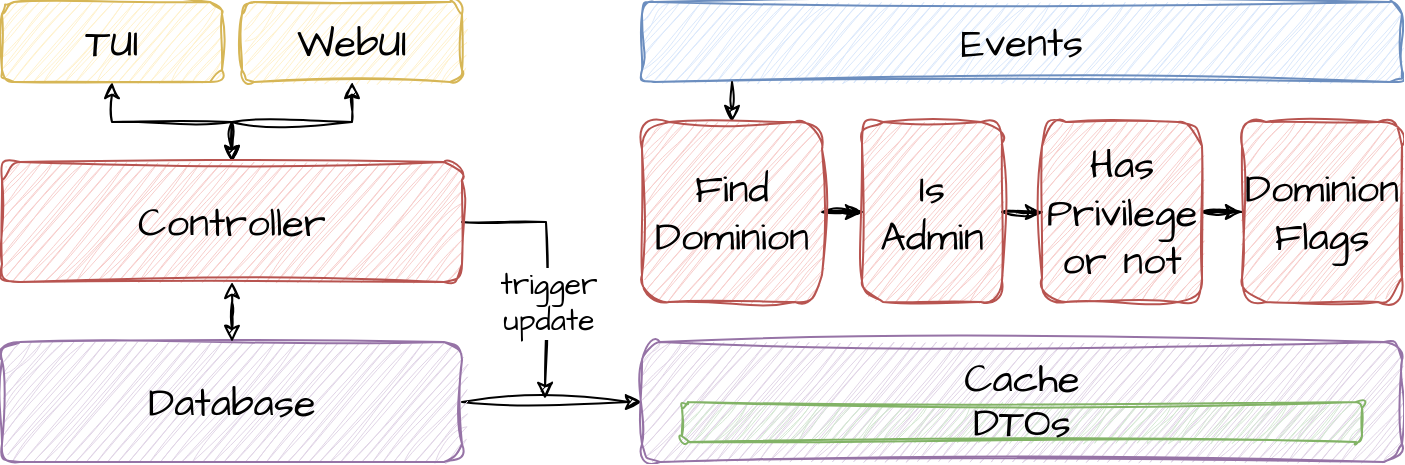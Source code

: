 <mxfile version="20.8.16" type="device"><diagram name="第 1 页" id="TAprC_qEjeDnN3pvnCCR"><mxGraphModel dx="821" dy="534" grid="0" gridSize="10" guides="1" tooltips="1" connect="1" arrows="1" fold="1" page="1" pageScale="1" pageWidth="4681" pageHeight="3300" math="0" shadow="0"><root><mxCell id="0"/><mxCell id="1" parent="0"/><mxCell id="YYgCJ7rPqw4R10Lnk6yf-20" value="" style="edgeStyle=orthogonalEdgeStyle;rounded=0;sketch=1;hachureGap=4;jiggle=2;curveFitting=1;orthogonalLoop=1;jettySize=auto;html=1;fontFamily=Architects Daughter;fontSource=https%3A%2F%2Ffonts.googleapis.com%2Fcss%3Ffamily%3DArchitects%2BDaughter;fontSize=16;startArrow=classic;startFill=1;" edge="1" parent="1" source="YYgCJ7rPqw4R10Lnk6yf-8" target="YYgCJ7rPqw4R10Lnk6yf-13"><mxGeometry relative="1" as="geometry"><Array as="points"><mxPoint x="605" y="360"/><mxPoint x="665" y="360"/></Array></mxGeometry></mxCell><mxCell id="YYgCJ7rPqw4R10Lnk6yf-8" value="TUI" style="rounded=1;whiteSpace=wrap;html=1;sketch=1;hachureGap=4;jiggle=2;curveFitting=1;fontFamily=Architects Daughter;fontSource=https%3A%2F%2Ffonts.googleapis.com%2Fcss%3Ffamily%3DArchitects%2BDaughter;fontSize=20;fillColor=#fff2cc;strokeColor=#d6b656;" vertex="1" parent="1"><mxGeometry x="550" y="300" width="110" height="40" as="geometry"/></mxCell><mxCell id="YYgCJ7rPqw4R10Lnk6yf-21" value="" style="edgeStyle=orthogonalEdgeStyle;rounded=0;sketch=1;hachureGap=4;jiggle=2;curveFitting=1;orthogonalLoop=1;jettySize=auto;html=1;fontFamily=Architects Daughter;fontSource=https%3A%2F%2Ffonts.googleapis.com%2Fcss%3Ffamily%3DArchitects%2BDaughter;fontSize=16;startArrow=classic;startFill=1;" edge="1" parent="1" source="YYgCJ7rPqw4R10Lnk6yf-10" target="YYgCJ7rPqw4R10Lnk6yf-13"><mxGeometry relative="1" as="geometry"><Array as="points"><mxPoint x="725" y="360"/><mxPoint x="665" y="360"/></Array></mxGeometry></mxCell><mxCell id="YYgCJ7rPqw4R10Lnk6yf-10" value="WebUI" style="rounded=1;whiteSpace=wrap;html=1;sketch=1;hachureGap=4;jiggle=2;curveFitting=1;fontFamily=Architects Daughter;fontSource=https%3A%2F%2Ffonts.googleapis.com%2Fcss%3Ffamily%3DArchitects%2BDaughter;fontSize=20;fillColor=#fff2cc;strokeColor=#d6b656;" vertex="1" parent="1"><mxGeometry x="670" y="300" width="110" height="40" as="geometry"/></mxCell><mxCell id="YYgCJ7rPqw4R10Lnk6yf-31" style="edgeStyle=orthogonalEdgeStyle;rounded=0;sketch=1;hachureGap=4;jiggle=2;curveFitting=1;orthogonalLoop=1;jettySize=auto;html=1;entryX=0;entryY=0.5;entryDx=0;entryDy=0;fontFamily=Architects Daughter;fontSource=https%3A%2F%2Ffonts.googleapis.com%2Fcss%3Ffamily%3DArchitects%2BDaughter;fontSize=16;startArrow=none;startFill=0;" edge="1" parent="1" source="YYgCJ7rPqw4R10Lnk6yf-11" target="YYgCJ7rPqw4R10Lnk6yf-12"><mxGeometry relative="1" as="geometry"/></mxCell><mxCell id="YYgCJ7rPqw4R10Lnk6yf-11" value="Database" style="rounded=1;whiteSpace=wrap;html=1;sketch=1;hachureGap=4;jiggle=2;curveFitting=1;fontFamily=Architects Daughter;fontSource=https%3A%2F%2Ffonts.googleapis.com%2Fcss%3Ffamily%3DArchitects%2BDaughter;fontSize=20;fillColor=#e1d5e7;strokeColor=#9673a6;" vertex="1" parent="1"><mxGeometry x="550" y="470" width="230" height="60" as="geometry"/></mxCell><mxCell id="YYgCJ7rPqw4R10Lnk6yf-12" value="Cache" style="rounded=1;whiteSpace=wrap;html=1;sketch=1;hachureGap=4;jiggle=2;curveFitting=1;fontFamily=Architects Daughter;fontSource=https%3A%2F%2Ffonts.googleapis.com%2Fcss%3Ffamily%3DArchitects%2BDaughter;fontSize=20;fillColor=#e1d5e7;strokeColor=#9673a6;verticalAlign=top;" vertex="1" parent="1"><mxGeometry x="870" y="470" width="380" height="60" as="geometry"/></mxCell><mxCell id="YYgCJ7rPqw4R10Lnk6yf-9" value="DTOs" style="rounded=1;whiteSpace=wrap;html=1;sketch=1;hachureGap=4;jiggle=2;curveFitting=1;fontFamily=Architects Daughter;fontSource=https%3A%2F%2Ffonts.googleapis.com%2Fcss%3Ffamily%3DArchitects%2BDaughter;fontSize=20;fillColor=#d5e8d4;strokeColor=#82b366;" vertex="1" parent="1"><mxGeometry x="890" y="500" width="340" height="20" as="geometry"/></mxCell><mxCell id="YYgCJ7rPqw4R10Lnk6yf-30" value="" style="edgeStyle=orthogonalEdgeStyle;rounded=0;sketch=1;hachureGap=4;jiggle=2;curveFitting=1;orthogonalLoop=1;jettySize=auto;html=1;fontFamily=Architects Daughter;fontSource=https%3A%2F%2Ffonts.googleapis.com%2Fcss%3Ffamily%3DArchitects%2BDaughter;fontSize=16;startArrow=classic;startFill=1;" edge="1" parent="1" source="YYgCJ7rPqw4R10Lnk6yf-13" target="YYgCJ7rPqw4R10Lnk6yf-11"><mxGeometry relative="1" as="geometry"/></mxCell><mxCell id="YYgCJ7rPqw4R10Lnk6yf-47" style="edgeStyle=orthogonalEdgeStyle;rounded=0;sketch=1;hachureGap=4;jiggle=2;curveFitting=1;orthogonalLoop=1;jettySize=auto;html=1;fontFamily=Architects Daughter;fontSource=https%3A%2F%2Ffonts.googleapis.com%2Fcss%3Ffamily%3DArchitects%2BDaughter;fontSize=16;startArrow=none;startFill=0;endArrow=classic;endFill=1;" edge="1" parent="1" source="YYgCJ7rPqw4R10Lnk6yf-13"><mxGeometry relative="1" as="geometry"><mxPoint x="821.5" y="498.5" as="targetPoint"/></mxGeometry></mxCell><mxCell id="YYgCJ7rPqw4R10Lnk6yf-48" value="trigger&lt;br style=&quot;font-size: 15px;&quot;&gt;update" style="edgeLabel;html=1;align=center;verticalAlign=middle;resizable=0;points=[];fontSize=15;fontFamily=Architects Daughter;" vertex="1" connectable="0" parent="YYgCJ7rPqw4R10Lnk6yf-47"><mxGeometry x="-0.125" y="-1" relative="1" as="geometry"><mxPoint x="2" y="25" as="offset"/></mxGeometry></mxCell><mxCell id="YYgCJ7rPqw4R10Lnk6yf-13" value="Controller" style="rounded=1;whiteSpace=wrap;html=1;sketch=1;hachureGap=4;jiggle=2;curveFitting=1;fontFamily=Architects Daughter;fontSource=https%3A%2F%2Ffonts.googleapis.com%2Fcss%3Ffamily%3DArchitects%2BDaughter;fontSize=20;fillColor=#f8cecc;strokeColor=#b85450;" vertex="1" parent="1"><mxGeometry x="550" y="380" width="230" height="60" as="geometry"/></mxCell><mxCell id="YYgCJ7rPqw4R10Lnk6yf-15" value="Events" style="rounded=1;whiteSpace=wrap;html=1;sketch=1;hachureGap=4;jiggle=2;curveFitting=1;fontFamily=Architects Daughter;fontSource=https%3A%2F%2Ffonts.googleapis.com%2Fcss%3Ffamily%3DArchitects%2BDaughter;fontSize=20;fillColor=#dae8fc;strokeColor=#6c8ebf;" vertex="1" parent="1"><mxGeometry x="870" y="300" width="380" height="40" as="geometry"/></mxCell><mxCell id="YYgCJ7rPqw4R10Lnk6yf-39" style="edgeStyle=orthogonalEdgeStyle;rounded=0;sketch=1;hachureGap=4;jiggle=2;curveFitting=1;orthogonalLoop=1;jettySize=auto;html=1;entryX=0;entryY=0.5;entryDx=0;entryDy=0;fontFamily=Architects Daughter;fontSource=https%3A%2F%2Ffonts.googleapis.com%2Fcss%3Ffamily%3DArchitects%2BDaughter;fontSize=16;startArrow=none;startFill=0;" edge="1" parent="1" source="YYgCJ7rPqw4R10Lnk6yf-32" target="YYgCJ7rPqw4R10Lnk6yf-33"><mxGeometry relative="1" as="geometry"/></mxCell><mxCell id="YYgCJ7rPqw4R10Lnk6yf-43" style="edgeStyle=orthogonalEdgeStyle;rounded=0;sketch=1;hachureGap=4;jiggle=2;curveFitting=1;orthogonalLoop=1;jettySize=auto;html=1;entryX=0.118;entryY=1;entryDx=0;entryDy=0;entryPerimeter=0;fontFamily=Architects Daughter;fontSource=https%3A%2F%2Ffonts.googleapis.com%2Fcss%3Ffamily%3DArchitects%2BDaughter;fontSize=16;startArrow=classic;startFill=1;endArrow=none;endFill=0;" edge="1" parent="1" source="YYgCJ7rPqw4R10Lnk6yf-32" target="YYgCJ7rPqw4R10Lnk6yf-15"><mxGeometry relative="1" as="geometry"/></mxCell><mxCell id="YYgCJ7rPqw4R10Lnk6yf-32" value="Find&lt;br&gt;Dominion" style="rounded=1;whiteSpace=wrap;html=1;sketch=1;hachureGap=4;jiggle=2;curveFitting=1;fontFamily=Architects Daughter;fontSource=https%3A%2F%2Ffonts.googleapis.com%2Fcss%3Ffamily%3DArchitects%2BDaughter;fontSize=20;fillColor=#f8cecc;strokeColor=#b85450;" vertex="1" parent="1"><mxGeometry x="870" y="360" width="90" height="90" as="geometry"/></mxCell><mxCell id="YYgCJ7rPqw4R10Lnk6yf-40" value="" style="edgeStyle=orthogonalEdgeStyle;rounded=0;sketch=1;hachureGap=4;jiggle=2;curveFitting=1;orthogonalLoop=1;jettySize=auto;html=1;fontFamily=Architects Daughter;fontSource=https%3A%2F%2Ffonts.googleapis.com%2Fcss%3Ffamily%3DArchitects%2BDaughter;fontSize=16;startArrow=none;startFill=0;" edge="1" parent="1" source="YYgCJ7rPqw4R10Lnk6yf-33" target="YYgCJ7rPqw4R10Lnk6yf-34"><mxGeometry relative="1" as="geometry"/></mxCell><mxCell id="YYgCJ7rPqw4R10Lnk6yf-33" value="Is&lt;br&gt;Admin" style="rounded=1;whiteSpace=wrap;html=1;sketch=1;hachureGap=4;jiggle=2;curveFitting=1;fontFamily=Architects Daughter;fontSource=https%3A%2F%2Ffonts.googleapis.com%2Fcss%3Ffamily%3DArchitects%2BDaughter;fontSize=20;fillColor=#f8cecc;strokeColor=#b85450;" vertex="1" parent="1"><mxGeometry x="980" y="360" width="70" height="90" as="geometry"/></mxCell><mxCell id="YYgCJ7rPqw4R10Lnk6yf-41" value="" style="edgeStyle=orthogonalEdgeStyle;rounded=0;sketch=1;hachureGap=4;jiggle=2;curveFitting=1;orthogonalLoop=1;jettySize=auto;html=1;fontFamily=Architects Daughter;fontSource=https%3A%2F%2Ffonts.googleapis.com%2Fcss%3Ffamily%3DArchitects%2BDaughter;fontSize=16;startArrow=none;startFill=0;" edge="1" parent="1" source="YYgCJ7rPqw4R10Lnk6yf-34" target="YYgCJ7rPqw4R10Lnk6yf-35"><mxGeometry relative="1" as="geometry"/></mxCell><mxCell id="YYgCJ7rPqw4R10Lnk6yf-34" value="Has&lt;br&gt;Privilege&lt;br&gt;or not" style="rounded=1;whiteSpace=wrap;html=1;sketch=1;hachureGap=4;jiggle=2;curveFitting=1;fontFamily=Architects Daughter;fontSource=https%3A%2F%2Ffonts.googleapis.com%2Fcss%3Ffamily%3DArchitects%2BDaughter;fontSize=20;fillColor=#f8cecc;strokeColor=#b85450;" vertex="1" parent="1"><mxGeometry x="1070" y="360" width="80" height="90" as="geometry"/></mxCell><mxCell id="YYgCJ7rPqw4R10Lnk6yf-35" value="Dominion&lt;br&gt;Flags" style="rounded=1;whiteSpace=wrap;html=1;sketch=1;hachureGap=4;jiggle=2;curveFitting=1;fontFamily=Architects Daughter;fontSource=https%3A%2F%2Ffonts.googleapis.com%2Fcss%3Ffamily%3DArchitects%2BDaughter;fontSize=20;fillColor=#f8cecc;strokeColor=#b85450;" vertex="1" parent="1"><mxGeometry x="1170" y="360" width="80" height="90" as="geometry"/></mxCell></root></mxGraphModel></diagram></mxfile>
